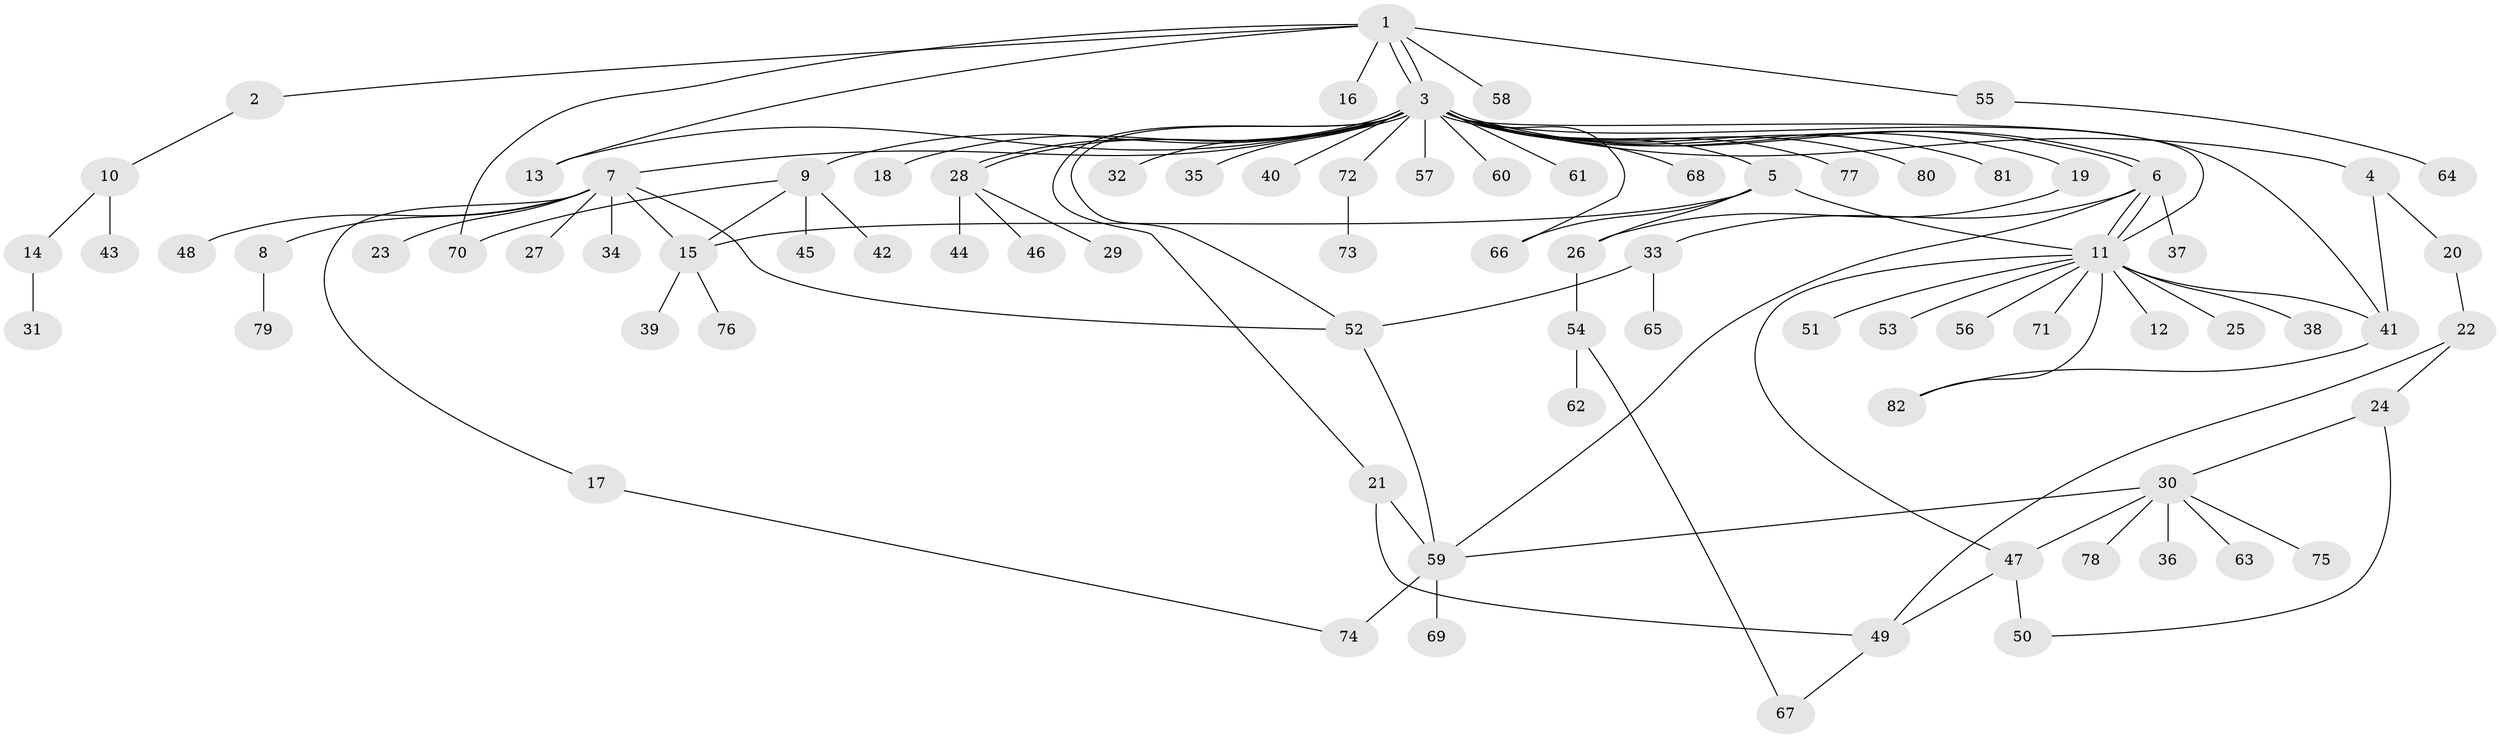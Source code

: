 // coarse degree distribution, {1: 0.84375, 2: 0.09375, 16: 0.03125, 15: 0.03125}
// Generated by graph-tools (version 1.1) at 2025/50/03/04/25 21:50:22]
// undirected, 82 vertices, 107 edges
graph export_dot {
graph [start="1"]
  node [color=gray90,style=filled];
  1;
  2;
  3;
  4;
  5;
  6;
  7;
  8;
  9;
  10;
  11;
  12;
  13;
  14;
  15;
  16;
  17;
  18;
  19;
  20;
  21;
  22;
  23;
  24;
  25;
  26;
  27;
  28;
  29;
  30;
  31;
  32;
  33;
  34;
  35;
  36;
  37;
  38;
  39;
  40;
  41;
  42;
  43;
  44;
  45;
  46;
  47;
  48;
  49;
  50;
  51;
  52;
  53;
  54;
  55;
  56;
  57;
  58;
  59;
  60;
  61;
  62;
  63;
  64;
  65;
  66;
  67;
  68;
  69;
  70;
  71;
  72;
  73;
  74;
  75;
  76;
  77;
  78;
  79;
  80;
  81;
  82;
  1 -- 2;
  1 -- 3;
  1 -- 3;
  1 -- 13;
  1 -- 16;
  1 -- 55;
  1 -- 58;
  1 -- 70;
  2 -- 10;
  3 -- 4;
  3 -- 5;
  3 -- 6;
  3 -- 6;
  3 -- 7;
  3 -- 9;
  3 -- 11;
  3 -- 13;
  3 -- 18;
  3 -- 19;
  3 -- 21;
  3 -- 28;
  3 -- 28;
  3 -- 32;
  3 -- 35;
  3 -- 40;
  3 -- 41;
  3 -- 52;
  3 -- 57;
  3 -- 60;
  3 -- 61;
  3 -- 66;
  3 -- 68;
  3 -- 72;
  3 -- 77;
  3 -- 80;
  3 -- 81;
  4 -- 20;
  4 -- 41;
  5 -- 11;
  5 -- 15;
  5 -- 26;
  5 -- 66;
  6 -- 11;
  6 -- 11;
  6 -- 33;
  6 -- 37;
  6 -- 59;
  7 -- 8;
  7 -- 15;
  7 -- 17;
  7 -- 23;
  7 -- 27;
  7 -- 34;
  7 -- 48;
  7 -- 52;
  8 -- 79;
  9 -- 15;
  9 -- 42;
  9 -- 45;
  9 -- 70;
  10 -- 14;
  10 -- 43;
  11 -- 12;
  11 -- 25;
  11 -- 38;
  11 -- 41;
  11 -- 47;
  11 -- 51;
  11 -- 53;
  11 -- 56;
  11 -- 71;
  11 -- 82;
  14 -- 31;
  15 -- 39;
  15 -- 76;
  17 -- 74;
  19 -- 26;
  20 -- 22;
  21 -- 49;
  21 -- 59;
  22 -- 24;
  22 -- 49;
  24 -- 30;
  24 -- 50;
  26 -- 54;
  28 -- 29;
  28 -- 44;
  28 -- 46;
  30 -- 36;
  30 -- 47;
  30 -- 59;
  30 -- 63;
  30 -- 75;
  30 -- 78;
  33 -- 52;
  33 -- 65;
  41 -- 82;
  47 -- 49;
  47 -- 50;
  49 -- 67;
  52 -- 59;
  54 -- 62;
  54 -- 67;
  55 -- 64;
  59 -- 69;
  59 -- 74;
  72 -- 73;
}
